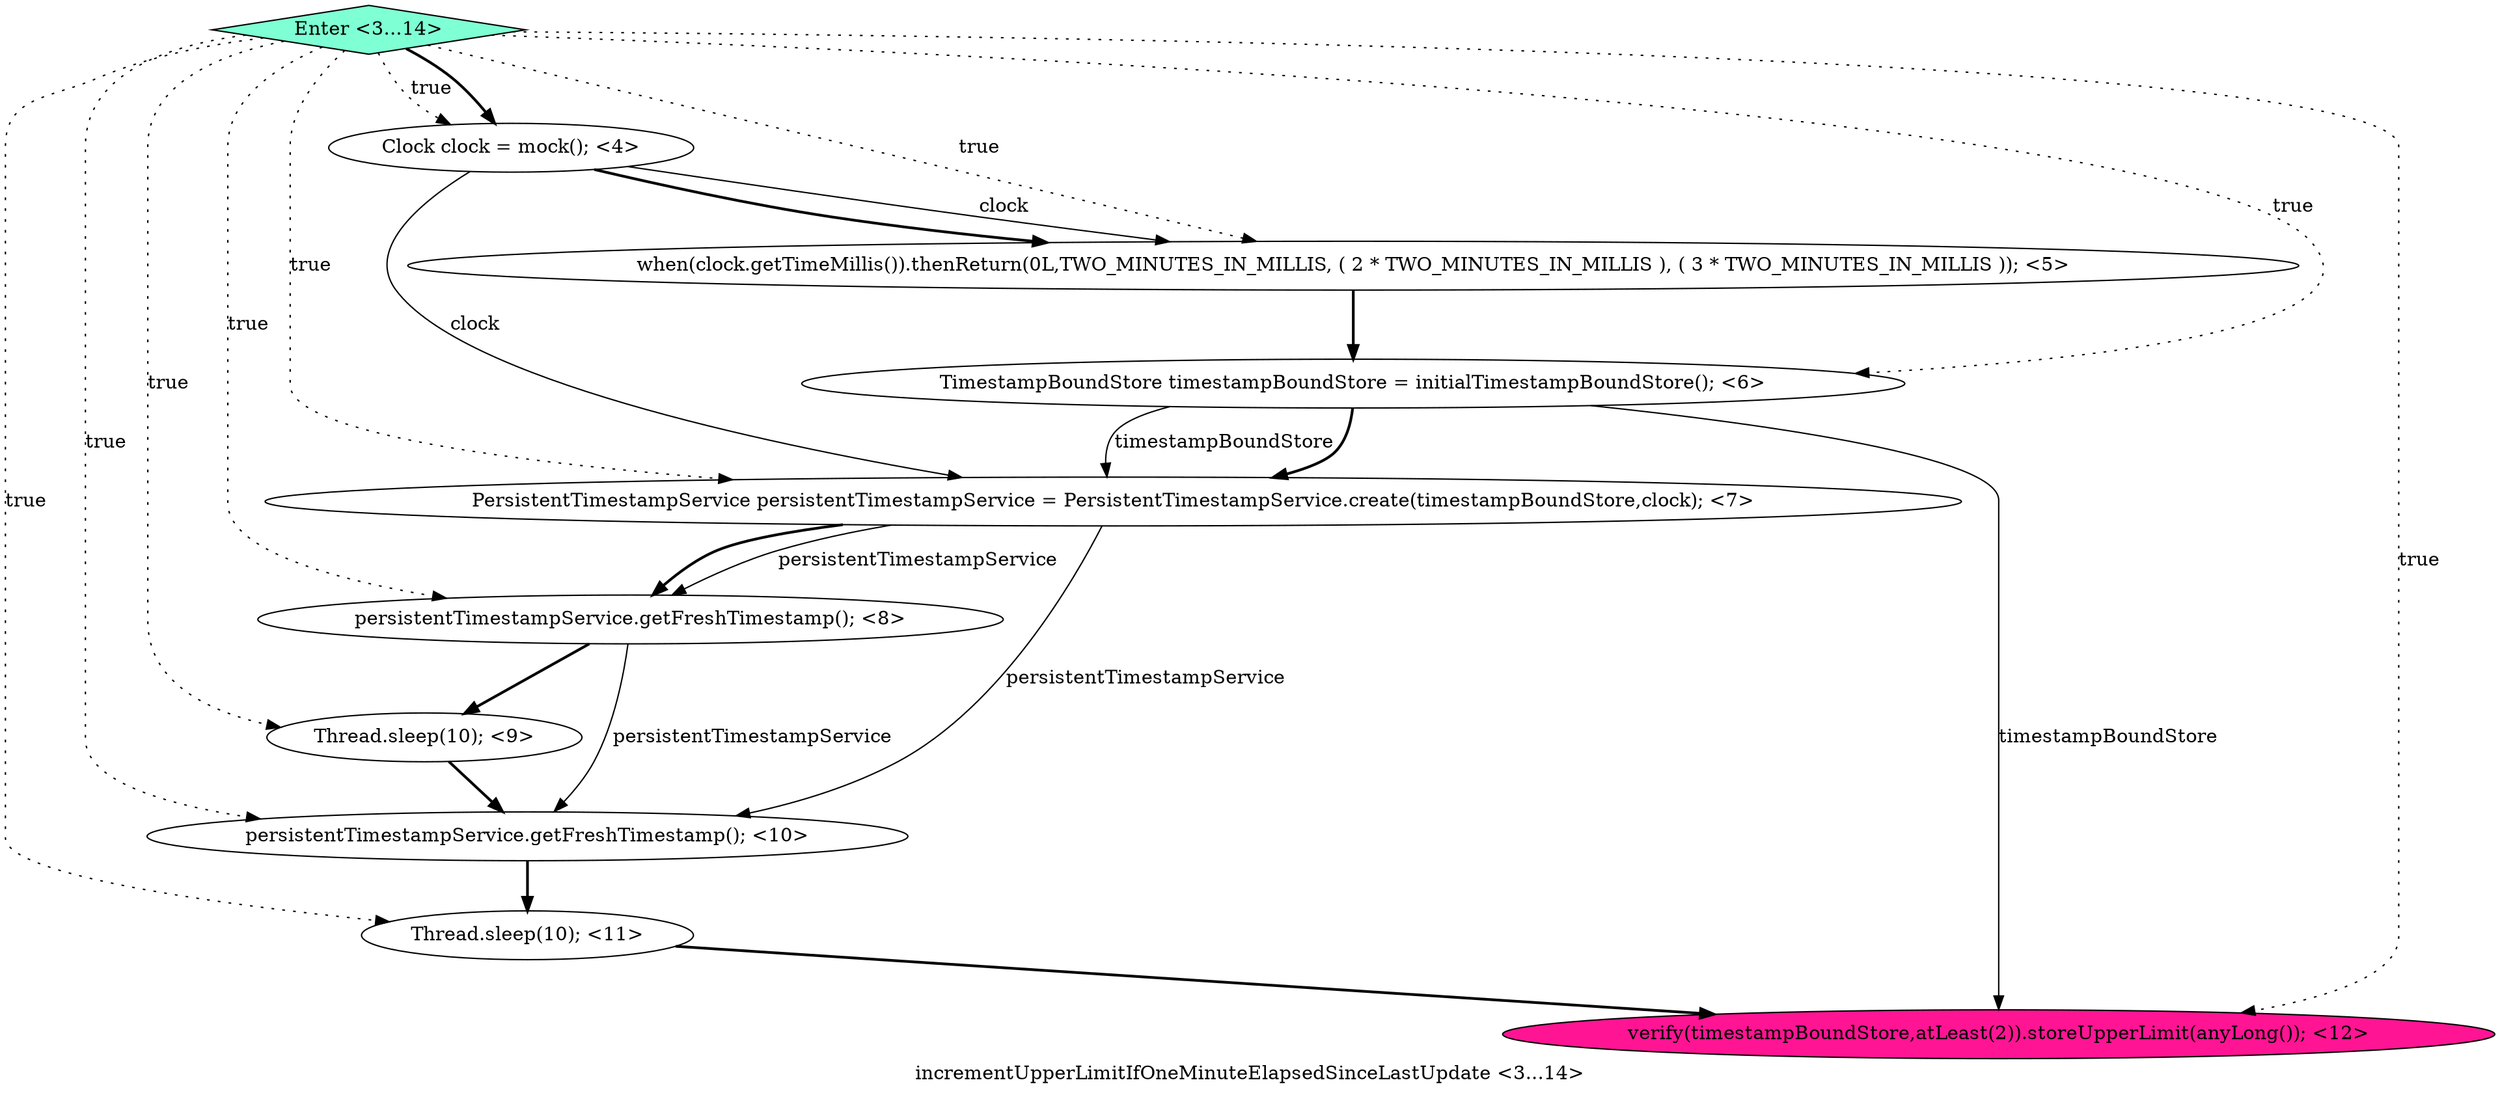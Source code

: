 digraph PDG {
label = "incrementUpperLimitIfOneMinuteElapsedSinceLastUpdate <3...14>";
0.4 [style = filled, label = "persistentTimestampService.getFreshTimestamp(); <8>", fillcolor = white, shape = ellipse];
0.3 [style = filled, label = "PersistentTimestampService persistentTimestampService = PersistentTimestampService.create(timestampBoundStore,clock); <7>", fillcolor = white, shape = ellipse];
0.7 [style = filled, label = "Thread.sleep(10); <11>", fillcolor = white, shape = ellipse];
0.8 [style = filled, label = "verify(timestampBoundStore,atLeast(2)).storeUpperLimit(anyLong()); <12>", fillcolor = deeppink, shape = ellipse];
0.0 [style = filled, label = "Clock clock = mock(); <4>", fillcolor = white, shape = ellipse];
0.2 [style = filled, label = "TimestampBoundStore timestampBoundStore = initialTimestampBoundStore(); <6>", fillcolor = white, shape = ellipse];
0.9 [style = filled, label = "Enter <3...14>", fillcolor = aquamarine, shape = diamond];
0.1 [style = filled, label = "when(clock.getTimeMillis()).thenReturn(0L,TWO_MINUTES_IN_MILLIS, ( 2 * TWO_MINUTES_IN_MILLIS ), ( 3 * TWO_MINUTES_IN_MILLIS )); <5>", fillcolor = white, shape = ellipse];
0.5 [style = filled, label = "Thread.sleep(10); <9>", fillcolor = white, shape = ellipse];
0.6 [style = filled, label = "persistentTimestampService.getFreshTimestamp(); <10>", fillcolor = white, shape = ellipse];
0.0 -> 0.1 [style = solid, label="clock"];
0.0 -> 0.1 [style = bold, label=""];
0.0 -> 0.3 [style = solid, label="clock"];
0.1 -> 0.2 [style = bold, label=""];
0.2 -> 0.3 [style = solid, label="timestampBoundStore"];
0.2 -> 0.3 [style = bold, label=""];
0.2 -> 0.8 [style = solid, label="timestampBoundStore"];
0.3 -> 0.4 [style = solid, label="persistentTimestampService"];
0.3 -> 0.4 [style = bold, label=""];
0.3 -> 0.6 [style = solid, label="persistentTimestampService"];
0.4 -> 0.5 [style = bold, label=""];
0.4 -> 0.6 [style = solid, label="persistentTimestampService"];
0.5 -> 0.6 [style = bold, label=""];
0.6 -> 0.7 [style = bold, label=""];
0.7 -> 0.8 [style = bold, label=""];
0.9 -> 0.0 [style = dotted, label="true"];
0.9 -> 0.0 [style = bold, label=""];
0.9 -> 0.1 [style = dotted, label="true"];
0.9 -> 0.2 [style = dotted, label="true"];
0.9 -> 0.3 [style = dotted, label="true"];
0.9 -> 0.4 [style = dotted, label="true"];
0.9 -> 0.5 [style = dotted, label="true"];
0.9 -> 0.6 [style = dotted, label="true"];
0.9 -> 0.7 [style = dotted, label="true"];
0.9 -> 0.8 [style = dotted, label="true"];
}
